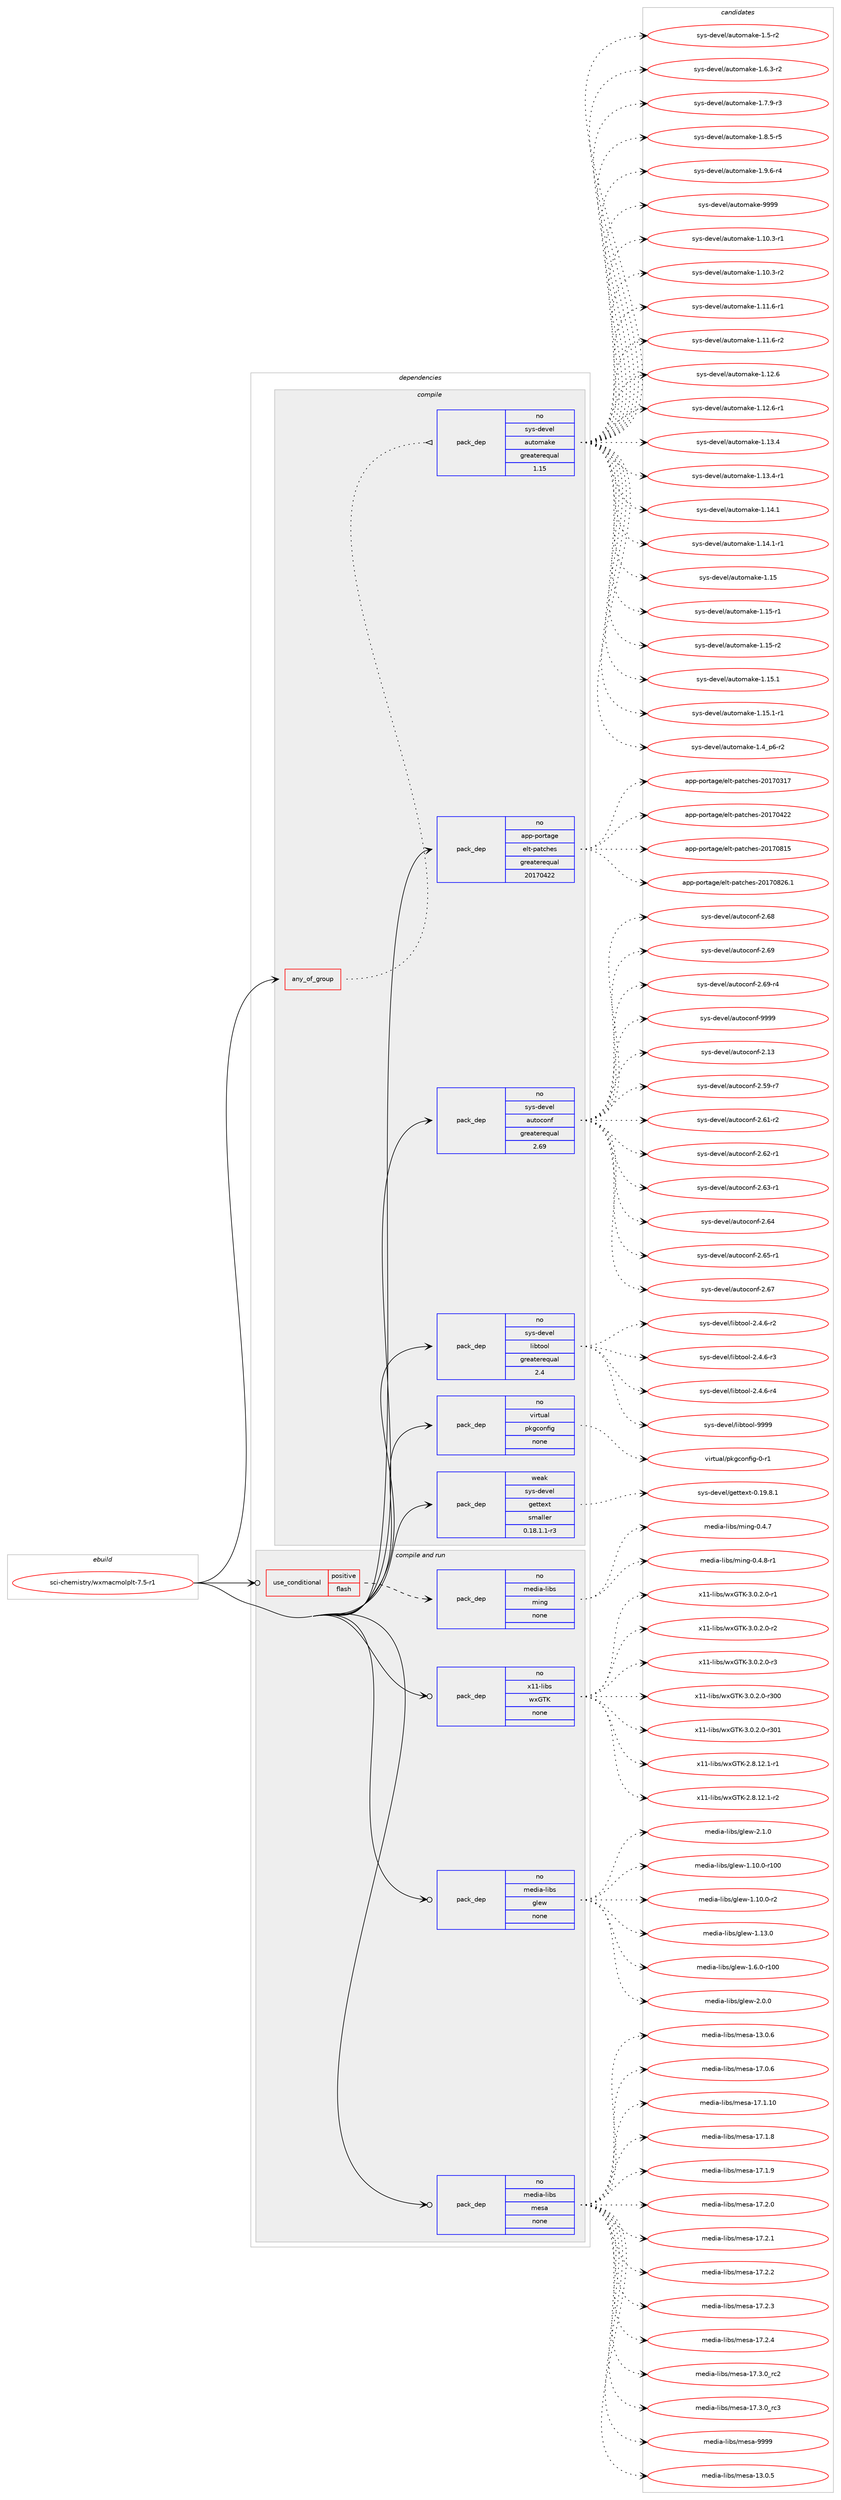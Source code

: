 digraph prolog {

# *************
# Graph options
# *************

newrank=true;
concentrate=true;
compound=true;
graph [rankdir=LR,fontname=Helvetica,fontsize=10,ranksep=1.5];#, ranksep=2.5, nodesep=0.2];
edge  [arrowhead=vee];
node  [fontname=Helvetica,fontsize=10];

# **********
# The ebuild
# **********

subgraph cluster_leftcol {
color=gray;
rank=same;
label=<<i>ebuild</i>>;
id [label="sci-chemistry/wxmacmolplt-7.5-r1", color=red, width=4, href="../sci-chemistry/wxmacmolplt-7.5-r1.svg"];
}

# ****************
# The dependencies
# ****************

subgraph cluster_midcol {
color=gray;
label=<<i>dependencies</i>>;
subgraph cluster_compile {
fillcolor="#eeeeee";
style=filled;
label=<<i>compile</i>>;
subgraph any7530 {
dependency447324 [label=<<TABLE BORDER="0" CELLBORDER="1" CELLSPACING="0" CELLPADDING="4"><TR><TD CELLPADDING="10">any_of_group</TD></TR></TABLE>>, shape=none, color=red];subgraph pack329788 {
dependency447325 [label=<<TABLE BORDER="0" CELLBORDER="1" CELLSPACING="0" CELLPADDING="4" WIDTH="220"><TR><TD ROWSPAN="6" CELLPADDING="30">pack_dep</TD></TR><TR><TD WIDTH="110">no</TD></TR><TR><TD>sys-devel</TD></TR><TR><TD>automake</TD></TR><TR><TD>greaterequal</TD></TR><TR><TD>1.15</TD></TR></TABLE>>, shape=none, color=blue];
}
dependency447324:e -> dependency447325:w [weight=20,style="dotted",arrowhead="oinv"];
}
id:e -> dependency447324:w [weight=20,style="solid",arrowhead="vee"];
subgraph pack329789 {
dependency447326 [label=<<TABLE BORDER="0" CELLBORDER="1" CELLSPACING="0" CELLPADDING="4" WIDTH="220"><TR><TD ROWSPAN="6" CELLPADDING="30">pack_dep</TD></TR><TR><TD WIDTH="110">no</TD></TR><TR><TD>app-portage</TD></TR><TR><TD>elt-patches</TD></TR><TR><TD>greaterequal</TD></TR><TR><TD>20170422</TD></TR></TABLE>>, shape=none, color=blue];
}
id:e -> dependency447326:w [weight=20,style="solid",arrowhead="vee"];
subgraph pack329790 {
dependency447327 [label=<<TABLE BORDER="0" CELLBORDER="1" CELLSPACING="0" CELLPADDING="4" WIDTH="220"><TR><TD ROWSPAN="6" CELLPADDING="30">pack_dep</TD></TR><TR><TD WIDTH="110">no</TD></TR><TR><TD>sys-devel</TD></TR><TR><TD>autoconf</TD></TR><TR><TD>greaterequal</TD></TR><TR><TD>2.69</TD></TR></TABLE>>, shape=none, color=blue];
}
id:e -> dependency447327:w [weight=20,style="solid",arrowhead="vee"];
subgraph pack329791 {
dependency447328 [label=<<TABLE BORDER="0" CELLBORDER="1" CELLSPACING="0" CELLPADDING="4" WIDTH="220"><TR><TD ROWSPAN="6" CELLPADDING="30">pack_dep</TD></TR><TR><TD WIDTH="110">no</TD></TR><TR><TD>sys-devel</TD></TR><TR><TD>libtool</TD></TR><TR><TD>greaterequal</TD></TR><TR><TD>2.4</TD></TR></TABLE>>, shape=none, color=blue];
}
id:e -> dependency447328:w [weight=20,style="solid",arrowhead="vee"];
subgraph pack329792 {
dependency447329 [label=<<TABLE BORDER="0" CELLBORDER="1" CELLSPACING="0" CELLPADDING="4" WIDTH="220"><TR><TD ROWSPAN="6" CELLPADDING="30">pack_dep</TD></TR><TR><TD WIDTH="110">no</TD></TR><TR><TD>virtual</TD></TR><TR><TD>pkgconfig</TD></TR><TR><TD>none</TD></TR><TR><TD></TD></TR></TABLE>>, shape=none, color=blue];
}
id:e -> dependency447329:w [weight=20,style="solid",arrowhead="vee"];
subgraph pack329793 {
dependency447330 [label=<<TABLE BORDER="0" CELLBORDER="1" CELLSPACING="0" CELLPADDING="4" WIDTH="220"><TR><TD ROWSPAN="6" CELLPADDING="30">pack_dep</TD></TR><TR><TD WIDTH="110">weak</TD></TR><TR><TD>sys-devel</TD></TR><TR><TD>gettext</TD></TR><TR><TD>smaller</TD></TR><TR><TD>0.18.1.1-r3</TD></TR></TABLE>>, shape=none, color=blue];
}
id:e -> dependency447330:w [weight=20,style="solid",arrowhead="vee"];
}
subgraph cluster_compileandrun {
fillcolor="#eeeeee";
style=filled;
label=<<i>compile and run</i>>;
subgraph cond109757 {
dependency447331 [label=<<TABLE BORDER="0" CELLBORDER="1" CELLSPACING="0" CELLPADDING="4"><TR><TD ROWSPAN="3" CELLPADDING="10">use_conditional</TD></TR><TR><TD>positive</TD></TR><TR><TD>flash</TD></TR></TABLE>>, shape=none, color=red];
subgraph pack329794 {
dependency447332 [label=<<TABLE BORDER="0" CELLBORDER="1" CELLSPACING="0" CELLPADDING="4" WIDTH="220"><TR><TD ROWSPAN="6" CELLPADDING="30">pack_dep</TD></TR><TR><TD WIDTH="110">no</TD></TR><TR><TD>media-libs</TD></TR><TR><TD>ming</TD></TR><TR><TD>none</TD></TR><TR><TD></TD></TR></TABLE>>, shape=none, color=blue];
}
dependency447331:e -> dependency447332:w [weight=20,style="dashed",arrowhead="vee"];
}
id:e -> dependency447331:w [weight=20,style="solid",arrowhead="odotvee"];
subgraph pack329795 {
dependency447333 [label=<<TABLE BORDER="0" CELLBORDER="1" CELLSPACING="0" CELLPADDING="4" WIDTH="220"><TR><TD ROWSPAN="6" CELLPADDING="30">pack_dep</TD></TR><TR><TD WIDTH="110">no</TD></TR><TR><TD>media-libs</TD></TR><TR><TD>glew</TD></TR><TR><TD>none</TD></TR><TR><TD></TD></TR></TABLE>>, shape=none, color=blue];
}
id:e -> dependency447333:w [weight=20,style="solid",arrowhead="odotvee"];
subgraph pack329796 {
dependency447334 [label=<<TABLE BORDER="0" CELLBORDER="1" CELLSPACING="0" CELLPADDING="4" WIDTH="220"><TR><TD ROWSPAN="6" CELLPADDING="30">pack_dep</TD></TR><TR><TD WIDTH="110">no</TD></TR><TR><TD>media-libs</TD></TR><TR><TD>mesa</TD></TR><TR><TD>none</TD></TR><TR><TD></TD></TR></TABLE>>, shape=none, color=blue];
}
id:e -> dependency447334:w [weight=20,style="solid",arrowhead="odotvee"];
subgraph pack329797 {
dependency447335 [label=<<TABLE BORDER="0" CELLBORDER="1" CELLSPACING="0" CELLPADDING="4" WIDTH="220"><TR><TD ROWSPAN="6" CELLPADDING="30">pack_dep</TD></TR><TR><TD WIDTH="110">no</TD></TR><TR><TD>x11-libs</TD></TR><TR><TD>wxGTK</TD></TR><TR><TD>none</TD></TR><TR><TD></TD></TR></TABLE>>, shape=none, color=blue];
}
id:e -> dependency447335:w [weight=20,style="solid",arrowhead="odotvee"];
}
subgraph cluster_run {
fillcolor="#eeeeee";
style=filled;
label=<<i>run</i>>;
}
}

# **************
# The candidates
# **************

subgraph cluster_choices {
rank=same;
color=gray;
label=<<i>candidates</i>>;

subgraph choice329788 {
color=black;
nodesep=1;
choice11512111545100101118101108479711711611110997107101454946494846514511449 [label="sys-devel/automake-1.10.3-r1", color=red, width=4,href="../sys-devel/automake-1.10.3-r1.svg"];
choice11512111545100101118101108479711711611110997107101454946494846514511450 [label="sys-devel/automake-1.10.3-r2", color=red, width=4,href="../sys-devel/automake-1.10.3-r2.svg"];
choice11512111545100101118101108479711711611110997107101454946494946544511449 [label="sys-devel/automake-1.11.6-r1", color=red, width=4,href="../sys-devel/automake-1.11.6-r1.svg"];
choice11512111545100101118101108479711711611110997107101454946494946544511450 [label="sys-devel/automake-1.11.6-r2", color=red, width=4,href="../sys-devel/automake-1.11.6-r2.svg"];
choice1151211154510010111810110847971171161111099710710145494649504654 [label="sys-devel/automake-1.12.6", color=red, width=4,href="../sys-devel/automake-1.12.6.svg"];
choice11512111545100101118101108479711711611110997107101454946495046544511449 [label="sys-devel/automake-1.12.6-r1", color=red, width=4,href="../sys-devel/automake-1.12.6-r1.svg"];
choice1151211154510010111810110847971171161111099710710145494649514652 [label="sys-devel/automake-1.13.4", color=red, width=4,href="../sys-devel/automake-1.13.4.svg"];
choice11512111545100101118101108479711711611110997107101454946495146524511449 [label="sys-devel/automake-1.13.4-r1", color=red, width=4,href="../sys-devel/automake-1.13.4-r1.svg"];
choice1151211154510010111810110847971171161111099710710145494649524649 [label="sys-devel/automake-1.14.1", color=red, width=4,href="../sys-devel/automake-1.14.1.svg"];
choice11512111545100101118101108479711711611110997107101454946495246494511449 [label="sys-devel/automake-1.14.1-r1", color=red, width=4,href="../sys-devel/automake-1.14.1-r1.svg"];
choice115121115451001011181011084797117116111109971071014549464953 [label="sys-devel/automake-1.15", color=red, width=4,href="../sys-devel/automake-1.15.svg"];
choice1151211154510010111810110847971171161111099710710145494649534511449 [label="sys-devel/automake-1.15-r1", color=red, width=4,href="../sys-devel/automake-1.15-r1.svg"];
choice1151211154510010111810110847971171161111099710710145494649534511450 [label="sys-devel/automake-1.15-r2", color=red, width=4,href="../sys-devel/automake-1.15-r2.svg"];
choice1151211154510010111810110847971171161111099710710145494649534649 [label="sys-devel/automake-1.15.1", color=red, width=4,href="../sys-devel/automake-1.15.1.svg"];
choice11512111545100101118101108479711711611110997107101454946495346494511449 [label="sys-devel/automake-1.15.1-r1", color=red, width=4,href="../sys-devel/automake-1.15.1-r1.svg"];
choice115121115451001011181011084797117116111109971071014549465295112544511450 [label="sys-devel/automake-1.4_p6-r2", color=red, width=4,href="../sys-devel/automake-1.4_p6-r2.svg"];
choice11512111545100101118101108479711711611110997107101454946534511450 [label="sys-devel/automake-1.5-r2", color=red, width=4,href="../sys-devel/automake-1.5-r2.svg"];
choice115121115451001011181011084797117116111109971071014549465446514511450 [label="sys-devel/automake-1.6.3-r2", color=red, width=4,href="../sys-devel/automake-1.6.3-r2.svg"];
choice115121115451001011181011084797117116111109971071014549465546574511451 [label="sys-devel/automake-1.7.9-r3", color=red, width=4,href="../sys-devel/automake-1.7.9-r3.svg"];
choice115121115451001011181011084797117116111109971071014549465646534511453 [label="sys-devel/automake-1.8.5-r5", color=red, width=4,href="../sys-devel/automake-1.8.5-r5.svg"];
choice115121115451001011181011084797117116111109971071014549465746544511452 [label="sys-devel/automake-1.9.6-r4", color=red, width=4,href="../sys-devel/automake-1.9.6-r4.svg"];
choice115121115451001011181011084797117116111109971071014557575757 [label="sys-devel/automake-9999", color=red, width=4,href="../sys-devel/automake-9999.svg"];
dependency447325:e -> choice11512111545100101118101108479711711611110997107101454946494846514511449:w [style=dotted,weight="100"];
dependency447325:e -> choice11512111545100101118101108479711711611110997107101454946494846514511450:w [style=dotted,weight="100"];
dependency447325:e -> choice11512111545100101118101108479711711611110997107101454946494946544511449:w [style=dotted,weight="100"];
dependency447325:e -> choice11512111545100101118101108479711711611110997107101454946494946544511450:w [style=dotted,weight="100"];
dependency447325:e -> choice1151211154510010111810110847971171161111099710710145494649504654:w [style=dotted,weight="100"];
dependency447325:e -> choice11512111545100101118101108479711711611110997107101454946495046544511449:w [style=dotted,weight="100"];
dependency447325:e -> choice1151211154510010111810110847971171161111099710710145494649514652:w [style=dotted,weight="100"];
dependency447325:e -> choice11512111545100101118101108479711711611110997107101454946495146524511449:w [style=dotted,weight="100"];
dependency447325:e -> choice1151211154510010111810110847971171161111099710710145494649524649:w [style=dotted,weight="100"];
dependency447325:e -> choice11512111545100101118101108479711711611110997107101454946495246494511449:w [style=dotted,weight="100"];
dependency447325:e -> choice115121115451001011181011084797117116111109971071014549464953:w [style=dotted,weight="100"];
dependency447325:e -> choice1151211154510010111810110847971171161111099710710145494649534511449:w [style=dotted,weight="100"];
dependency447325:e -> choice1151211154510010111810110847971171161111099710710145494649534511450:w [style=dotted,weight="100"];
dependency447325:e -> choice1151211154510010111810110847971171161111099710710145494649534649:w [style=dotted,weight="100"];
dependency447325:e -> choice11512111545100101118101108479711711611110997107101454946495346494511449:w [style=dotted,weight="100"];
dependency447325:e -> choice115121115451001011181011084797117116111109971071014549465295112544511450:w [style=dotted,weight="100"];
dependency447325:e -> choice11512111545100101118101108479711711611110997107101454946534511450:w [style=dotted,weight="100"];
dependency447325:e -> choice115121115451001011181011084797117116111109971071014549465446514511450:w [style=dotted,weight="100"];
dependency447325:e -> choice115121115451001011181011084797117116111109971071014549465546574511451:w [style=dotted,weight="100"];
dependency447325:e -> choice115121115451001011181011084797117116111109971071014549465646534511453:w [style=dotted,weight="100"];
dependency447325:e -> choice115121115451001011181011084797117116111109971071014549465746544511452:w [style=dotted,weight="100"];
dependency447325:e -> choice115121115451001011181011084797117116111109971071014557575757:w [style=dotted,weight="100"];
}
subgraph choice329789 {
color=black;
nodesep=1;
choice97112112451121111141169710310147101108116451129711699104101115455048495548514955 [label="app-portage/elt-patches-20170317", color=red, width=4,href="../app-portage/elt-patches-20170317.svg"];
choice97112112451121111141169710310147101108116451129711699104101115455048495548525050 [label="app-portage/elt-patches-20170422", color=red, width=4,href="../app-portage/elt-patches-20170422.svg"];
choice97112112451121111141169710310147101108116451129711699104101115455048495548564953 [label="app-portage/elt-patches-20170815", color=red, width=4,href="../app-portage/elt-patches-20170815.svg"];
choice971121124511211111411697103101471011081164511297116991041011154550484955485650544649 [label="app-portage/elt-patches-20170826.1", color=red, width=4,href="../app-portage/elt-patches-20170826.1.svg"];
dependency447326:e -> choice97112112451121111141169710310147101108116451129711699104101115455048495548514955:w [style=dotted,weight="100"];
dependency447326:e -> choice97112112451121111141169710310147101108116451129711699104101115455048495548525050:w [style=dotted,weight="100"];
dependency447326:e -> choice97112112451121111141169710310147101108116451129711699104101115455048495548564953:w [style=dotted,weight="100"];
dependency447326:e -> choice971121124511211111411697103101471011081164511297116991041011154550484955485650544649:w [style=dotted,weight="100"];
}
subgraph choice329790 {
color=black;
nodesep=1;
choice115121115451001011181011084797117116111991111101024550464951 [label="sys-devel/autoconf-2.13", color=red, width=4,href="../sys-devel/autoconf-2.13.svg"];
choice1151211154510010111810110847971171161119911111010245504653574511455 [label="sys-devel/autoconf-2.59-r7", color=red, width=4,href="../sys-devel/autoconf-2.59-r7.svg"];
choice1151211154510010111810110847971171161119911111010245504654494511450 [label="sys-devel/autoconf-2.61-r2", color=red, width=4,href="../sys-devel/autoconf-2.61-r2.svg"];
choice1151211154510010111810110847971171161119911111010245504654504511449 [label="sys-devel/autoconf-2.62-r1", color=red, width=4,href="../sys-devel/autoconf-2.62-r1.svg"];
choice1151211154510010111810110847971171161119911111010245504654514511449 [label="sys-devel/autoconf-2.63-r1", color=red, width=4,href="../sys-devel/autoconf-2.63-r1.svg"];
choice115121115451001011181011084797117116111991111101024550465452 [label="sys-devel/autoconf-2.64", color=red, width=4,href="../sys-devel/autoconf-2.64.svg"];
choice1151211154510010111810110847971171161119911111010245504654534511449 [label="sys-devel/autoconf-2.65-r1", color=red, width=4,href="../sys-devel/autoconf-2.65-r1.svg"];
choice115121115451001011181011084797117116111991111101024550465455 [label="sys-devel/autoconf-2.67", color=red, width=4,href="../sys-devel/autoconf-2.67.svg"];
choice115121115451001011181011084797117116111991111101024550465456 [label="sys-devel/autoconf-2.68", color=red, width=4,href="../sys-devel/autoconf-2.68.svg"];
choice115121115451001011181011084797117116111991111101024550465457 [label="sys-devel/autoconf-2.69", color=red, width=4,href="../sys-devel/autoconf-2.69.svg"];
choice1151211154510010111810110847971171161119911111010245504654574511452 [label="sys-devel/autoconf-2.69-r4", color=red, width=4,href="../sys-devel/autoconf-2.69-r4.svg"];
choice115121115451001011181011084797117116111991111101024557575757 [label="sys-devel/autoconf-9999", color=red, width=4,href="../sys-devel/autoconf-9999.svg"];
dependency447327:e -> choice115121115451001011181011084797117116111991111101024550464951:w [style=dotted,weight="100"];
dependency447327:e -> choice1151211154510010111810110847971171161119911111010245504653574511455:w [style=dotted,weight="100"];
dependency447327:e -> choice1151211154510010111810110847971171161119911111010245504654494511450:w [style=dotted,weight="100"];
dependency447327:e -> choice1151211154510010111810110847971171161119911111010245504654504511449:w [style=dotted,weight="100"];
dependency447327:e -> choice1151211154510010111810110847971171161119911111010245504654514511449:w [style=dotted,weight="100"];
dependency447327:e -> choice115121115451001011181011084797117116111991111101024550465452:w [style=dotted,weight="100"];
dependency447327:e -> choice1151211154510010111810110847971171161119911111010245504654534511449:w [style=dotted,weight="100"];
dependency447327:e -> choice115121115451001011181011084797117116111991111101024550465455:w [style=dotted,weight="100"];
dependency447327:e -> choice115121115451001011181011084797117116111991111101024550465456:w [style=dotted,weight="100"];
dependency447327:e -> choice115121115451001011181011084797117116111991111101024550465457:w [style=dotted,weight="100"];
dependency447327:e -> choice1151211154510010111810110847971171161119911111010245504654574511452:w [style=dotted,weight="100"];
dependency447327:e -> choice115121115451001011181011084797117116111991111101024557575757:w [style=dotted,weight="100"];
}
subgraph choice329791 {
color=black;
nodesep=1;
choice1151211154510010111810110847108105981161111111084550465246544511450 [label="sys-devel/libtool-2.4.6-r2", color=red, width=4,href="../sys-devel/libtool-2.4.6-r2.svg"];
choice1151211154510010111810110847108105981161111111084550465246544511451 [label="sys-devel/libtool-2.4.6-r3", color=red, width=4,href="../sys-devel/libtool-2.4.6-r3.svg"];
choice1151211154510010111810110847108105981161111111084550465246544511452 [label="sys-devel/libtool-2.4.6-r4", color=red, width=4,href="../sys-devel/libtool-2.4.6-r4.svg"];
choice1151211154510010111810110847108105981161111111084557575757 [label="sys-devel/libtool-9999", color=red, width=4,href="../sys-devel/libtool-9999.svg"];
dependency447328:e -> choice1151211154510010111810110847108105981161111111084550465246544511450:w [style=dotted,weight="100"];
dependency447328:e -> choice1151211154510010111810110847108105981161111111084550465246544511451:w [style=dotted,weight="100"];
dependency447328:e -> choice1151211154510010111810110847108105981161111111084550465246544511452:w [style=dotted,weight="100"];
dependency447328:e -> choice1151211154510010111810110847108105981161111111084557575757:w [style=dotted,weight="100"];
}
subgraph choice329792 {
color=black;
nodesep=1;
choice11810511411611797108471121071039911111010210510345484511449 [label="virtual/pkgconfig-0-r1", color=red, width=4,href="../virtual/pkgconfig-0-r1.svg"];
dependency447329:e -> choice11810511411611797108471121071039911111010210510345484511449:w [style=dotted,weight="100"];
}
subgraph choice329793 {
color=black;
nodesep=1;
choice1151211154510010111810110847103101116116101120116454846495746564649 [label="sys-devel/gettext-0.19.8.1", color=red, width=4,href="../sys-devel/gettext-0.19.8.1.svg"];
dependency447330:e -> choice1151211154510010111810110847103101116116101120116454846495746564649:w [style=dotted,weight="100"];
}
subgraph choice329794 {
color=black;
nodesep=1;
choice10910110010597451081059811547109105110103454846524655 [label="media-libs/ming-0.4.7", color=red, width=4,href="../media-libs/ming-0.4.7.svg"];
choice109101100105974510810598115471091051101034548465246564511449 [label="media-libs/ming-0.4.8-r1", color=red, width=4,href="../media-libs/ming-0.4.8-r1.svg"];
dependency447332:e -> choice10910110010597451081059811547109105110103454846524655:w [style=dotted,weight="100"];
dependency447332:e -> choice109101100105974510810598115471091051101034548465246564511449:w [style=dotted,weight="100"];
}
subgraph choice329795 {
color=black;
nodesep=1;
choice109101100105974510810598115471031081011194549464948464845114494848 [label="media-libs/glew-1.10.0-r100", color=red, width=4,href="../media-libs/glew-1.10.0-r100.svg"];
choice10910110010597451081059811547103108101119454946494846484511450 [label="media-libs/glew-1.10.0-r2", color=red, width=4,href="../media-libs/glew-1.10.0-r2.svg"];
choice1091011001059745108105981154710310810111945494649514648 [label="media-libs/glew-1.13.0", color=red, width=4,href="../media-libs/glew-1.13.0.svg"];
choice1091011001059745108105981154710310810111945494654464845114494848 [label="media-libs/glew-1.6.0-r100", color=red, width=4,href="../media-libs/glew-1.6.0-r100.svg"];
choice10910110010597451081059811547103108101119455046484648 [label="media-libs/glew-2.0.0", color=red, width=4,href="../media-libs/glew-2.0.0.svg"];
choice10910110010597451081059811547103108101119455046494648 [label="media-libs/glew-2.1.0", color=red, width=4,href="../media-libs/glew-2.1.0.svg"];
dependency447333:e -> choice109101100105974510810598115471031081011194549464948464845114494848:w [style=dotted,weight="100"];
dependency447333:e -> choice10910110010597451081059811547103108101119454946494846484511450:w [style=dotted,weight="100"];
dependency447333:e -> choice1091011001059745108105981154710310810111945494649514648:w [style=dotted,weight="100"];
dependency447333:e -> choice1091011001059745108105981154710310810111945494654464845114494848:w [style=dotted,weight="100"];
dependency447333:e -> choice10910110010597451081059811547103108101119455046484648:w [style=dotted,weight="100"];
dependency447333:e -> choice10910110010597451081059811547103108101119455046494648:w [style=dotted,weight="100"];
}
subgraph choice329796 {
color=black;
nodesep=1;
choice109101100105974510810598115471091011159745495146484653 [label="media-libs/mesa-13.0.5", color=red, width=4,href="../media-libs/mesa-13.0.5.svg"];
choice109101100105974510810598115471091011159745495146484654 [label="media-libs/mesa-13.0.6", color=red, width=4,href="../media-libs/mesa-13.0.6.svg"];
choice109101100105974510810598115471091011159745495546484654 [label="media-libs/mesa-17.0.6", color=red, width=4,href="../media-libs/mesa-17.0.6.svg"];
choice10910110010597451081059811547109101115974549554649464948 [label="media-libs/mesa-17.1.10", color=red, width=4,href="../media-libs/mesa-17.1.10.svg"];
choice109101100105974510810598115471091011159745495546494656 [label="media-libs/mesa-17.1.8", color=red, width=4,href="../media-libs/mesa-17.1.8.svg"];
choice109101100105974510810598115471091011159745495546494657 [label="media-libs/mesa-17.1.9", color=red, width=4,href="../media-libs/mesa-17.1.9.svg"];
choice109101100105974510810598115471091011159745495546504648 [label="media-libs/mesa-17.2.0", color=red, width=4,href="../media-libs/mesa-17.2.0.svg"];
choice109101100105974510810598115471091011159745495546504649 [label="media-libs/mesa-17.2.1", color=red, width=4,href="../media-libs/mesa-17.2.1.svg"];
choice109101100105974510810598115471091011159745495546504650 [label="media-libs/mesa-17.2.2", color=red, width=4,href="../media-libs/mesa-17.2.2.svg"];
choice109101100105974510810598115471091011159745495546504651 [label="media-libs/mesa-17.2.3", color=red, width=4,href="../media-libs/mesa-17.2.3.svg"];
choice109101100105974510810598115471091011159745495546504652 [label="media-libs/mesa-17.2.4", color=red, width=4,href="../media-libs/mesa-17.2.4.svg"];
choice109101100105974510810598115471091011159745495546514648951149950 [label="media-libs/mesa-17.3.0_rc2", color=red, width=4,href="../media-libs/mesa-17.3.0_rc2.svg"];
choice109101100105974510810598115471091011159745495546514648951149951 [label="media-libs/mesa-17.3.0_rc3", color=red, width=4,href="../media-libs/mesa-17.3.0_rc3.svg"];
choice10910110010597451081059811547109101115974557575757 [label="media-libs/mesa-9999", color=red, width=4,href="../media-libs/mesa-9999.svg"];
dependency447334:e -> choice109101100105974510810598115471091011159745495146484653:w [style=dotted,weight="100"];
dependency447334:e -> choice109101100105974510810598115471091011159745495146484654:w [style=dotted,weight="100"];
dependency447334:e -> choice109101100105974510810598115471091011159745495546484654:w [style=dotted,weight="100"];
dependency447334:e -> choice10910110010597451081059811547109101115974549554649464948:w [style=dotted,weight="100"];
dependency447334:e -> choice109101100105974510810598115471091011159745495546494656:w [style=dotted,weight="100"];
dependency447334:e -> choice109101100105974510810598115471091011159745495546494657:w [style=dotted,weight="100"];
dependency447334:e -> choice109101100105974510810598115471091011159745495546504648:w [style=dotted,weight="100"];
dependency447334:e -> choice109101100105974510810598115471091011159745495546504649:w [style=dotted,weight="100"];
dependency447334:e -> choice109101100105974510810598115471091011159745495546504650:w [style=dotted,weight="100"];
dependency447334:e -> choice109101100105974510810598115471091011159745495546504651:w [style=dotted,weight="100"];
dependency447334:e -> choice109101100105974510810598115471091011159745495546504652:w [style=dotted,weight="100"];
dependency447334:e -> choice109101100105974510810598115471091011159745495546514648951149950:w [style=dotted,weight="100"];
dependency447334:e -> choice109101100105974510810598115471091011159745495546514648951149951:w [style=dotted,weight="100"];
dependency447334:e -> choice10910110010597451081059811547109101115974557575757:w [style=dotted,weight="100"];
}
subgraph choice329797 {
color=black;
nodesep=1;
choice12049494510810598115471191207184754550465646495046494511449 [label="x11-libs/wxGTK-2.8.12.1-r1", color=red, width=4,href="../x11-libs/wxGTK-2.8.12.1-r1.svg"];
choice12049494510810598115471191207184754550465646495046494511450 [label="x11-libs/wxGTK-2.8.12.1-r2", color=red, width=4,href="../x11-libs/wxGTK-2.8.12.1-r2.svg"];
choice120494945108105981154711912071847545514648465046484511449 [label="x11-libs/wxGTK-3.0.2.0-r1", color=red, width=4,href="../x11-libs/wxGTK-3.0.2.0-r1.svg"];
choice120494945108105981154711912071847545514648465046484511450 [label="x11-libs/wxGTK-3.0.2.0-r2", color=red, width=4,href="../x11-libs/wxGTK-3.0.2.0-r2.svg"];
choice120494945108105981154711912071847545514648465046484511451 [label="x11-libs/wxGTK-3.0.2.0-r3", color=red, width=4,href="../x11-libs/wxGTK-3.0.2.0-r3.svg"];
choice1204949451081059811547119120718475455146484650464845114514848 [label="x11-libs/wxGTK-3.0.2.0-r300", color=red, width=4,href="../x11-libs/wxGTK-3.0.2.0-r300.svg"];
choice1204949451081059811547119120718475455146484650464845114514849 [label="x11-libs/wxGTK-3.0.2.0-r301", color=red, width=4,href="../x11-libs/wxGTK-3.0.2.0-r301.svg"];
dependency447335:e -> choice12049494510810598115471191207184754550465646495046494511449:w [style=dotted,weight="100"];
dependency447335:e -> choice12049494510810598115471191207184754550465646495046494511450:w [style=dotted,weight="100"];
dependency447335:e -> choice120494945108105981154711912071847545514648465046484511449:w [style=dotted,weight="100"];
dependency447335:e -> choice120494945108105981154711912071847545514648465046484511450:w [style=dotted,weight="100"];
dependency447335:e -> choice120494945108105981154711912071847545514648465046484511451:w [style=dotted,weight="100"];
dependency447335:e -> choice1204949451081059811547119120718475455146484650464845114514848:w [style=dotted,weight="100"];
dependency447335:e -> choice1204949451081059811547119120718475455146484650464845114514849:w [style=dotted,weight="100"];
}
}

}

